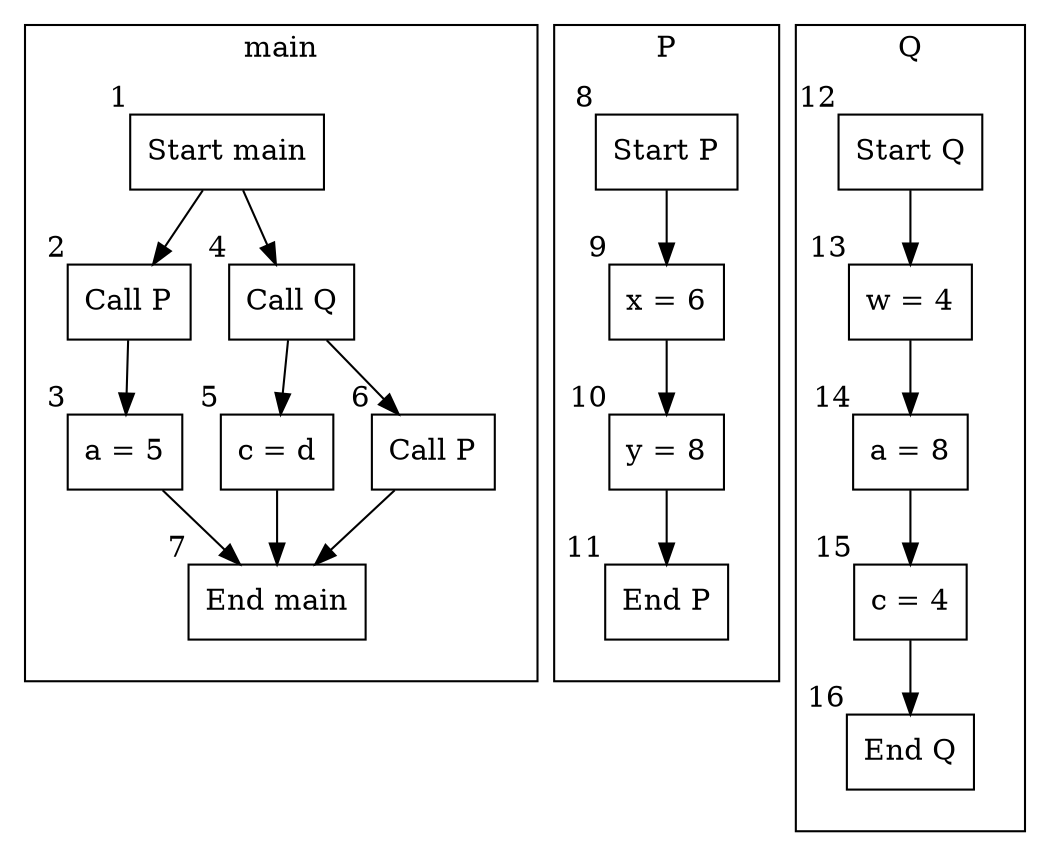 digraph G {
	subgraph cluster_main {
		label = "main";
		margin = 20;
		node_1 [shape=box, xlabel="1", label="Start main"];
		node_2 [shape=box, xlabel="2", label="Call P"];
		node_3 [shape=box, xlabel="3", label="a = 5"];
		node_4 [shape=box, xlabel="4", label="Call Q"];
		node_5 [shape=box, xlabel="5", label="c = d"];
		node_6 [shape=box, xlabel="6", label="Call P"];
		node_7 [shape=box, xlabel="7", label="End main"];
		node_1 -> node_2;
		node_2 -> node_3;
		node_3 -> node_7;
		node_1 -> node_4;
		node_4 -> node_5;
		node_4 -> node_6;
		node_5 -> node_7;
		node_6 -> node_7;
	}

	subgraph cluster_P {
		label = "P";
		margin = 20;
		node_8 [shape=box, xlabel="8", label="Start P"];
		node_9 [shape=box, xlabel="9", label="x = 6"];
		node_10 [shape=box, xlabel="10", label="y = 8"];
		node_11 [shape=box, xlabel="11", label="End P"];
		node_8 -> node_9;
		node_9 -> node_10;
		node_10 -> node_11;
	}

	subgraph cluster_Q {
		label = "Q";
		margin = 20;
		node_12 [shape=box, xlabel="12", label="Start Q"];
		node_13 [shape=box, xlabel="13", label="w = 4"];
		node_14 [shape=box, xlabel="14", label="a = 8"];
		node_15 [shape=box, xlabel="15", label="c = 4"];
		node_16 [shape=box, xlabel="16", label="End Q"];
		node_12 -> node_13;
		node_13 -> node_14;
		node_14 -> node_15;
		node_15 -> node_16;
	}

}
